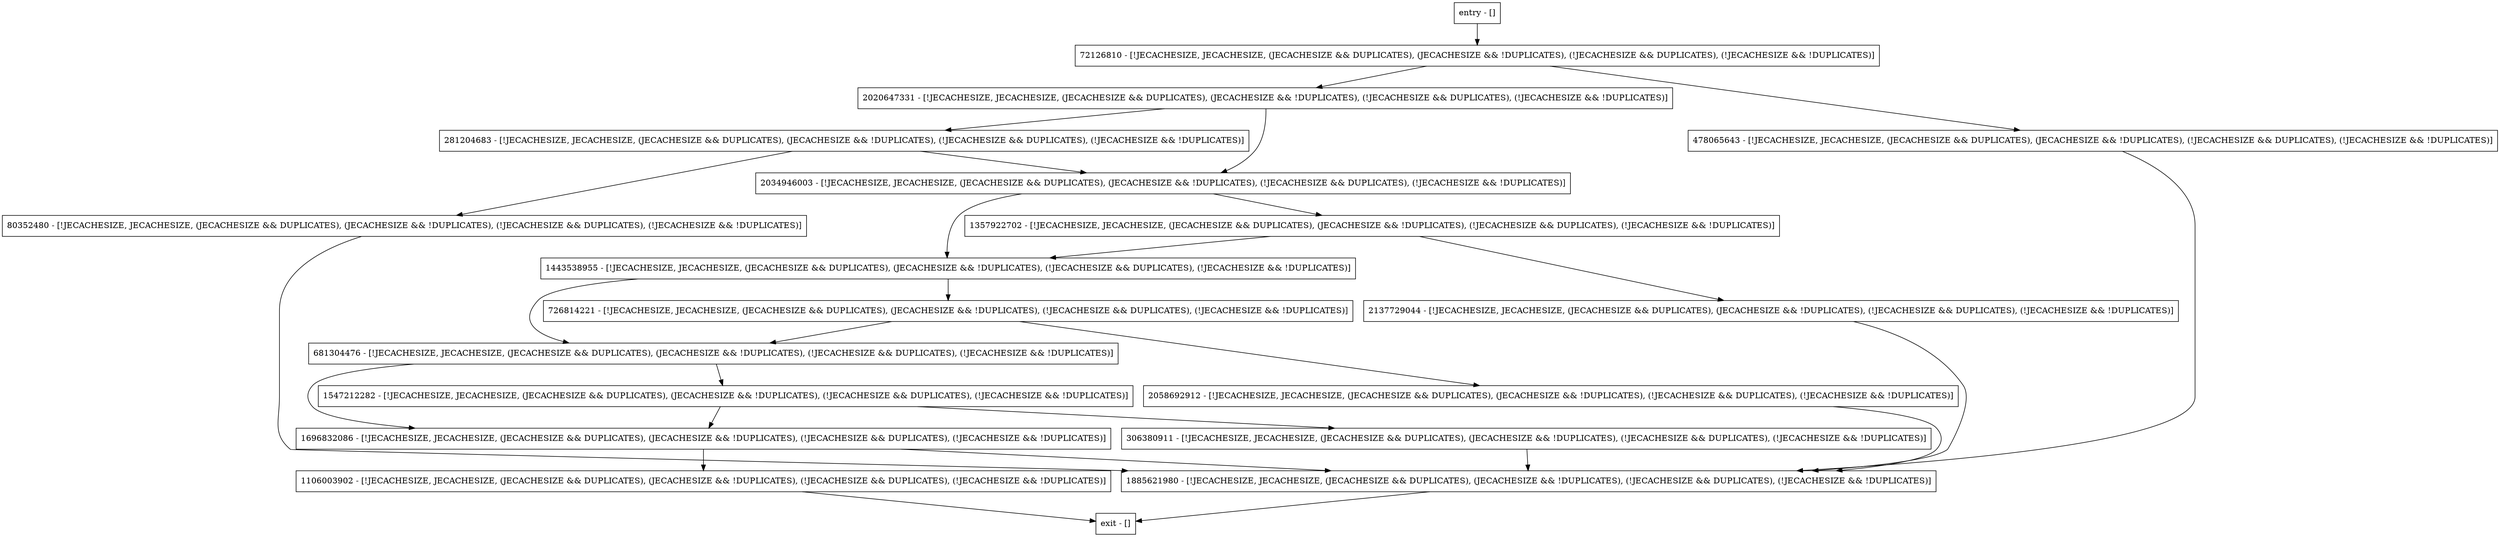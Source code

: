 digraph updatesProhibitedException {
node [shape=record];
80352480 [label="80352480 - [!JECACHESIZE, JECACHESIZE, (JECACHESIZE && DUPLICATES), (JECACHESIZE && !DUPLICATES), (!JECACHESIZE && DUPLICATES), (!JECACHESIZE && !DUPLICATES)]"];
2058692912 [label="2058692912 - [!JECACHESIZE, JECACHESIZE, (JECACHESIZE && DUPLICATES), (JECACHESIZE && !DUPLICATES), (!JECACHESIZE && DUPLICATES), (!JECACHESIZE && !DUPLICATES)]"];
478065643 [label="478065643 - [!JECACHESIZE, JECACHESIZE, (JECACHESIZE && DUPLICATES), (JECACHESIZE && !DUPLICATES), (!JECACHESIZE && DUPLICATES), (!JECACHESIZE && !DUPLICATES)]"];
281204683 [label="281204683 - [!JECACHESIZE, JECACHESIZE, (JECACHESIZE && DUPLICATES), (JECACHESIZE && !DUPLICATES), (!JECACHESIZE && DUPLICATES), (!JECACHESIZE && !DUPLICATES)]"];
1357922702 [label="1357922702 - [!JECACHESIZE, JECACHESIZE, (JECACHESIZE && DUPLICATES), (JECACHESIZE && !DUPLICATES), (!JECACHESIZE && DUPLICATES), (!JECACHESIZE && !DUPLICATES)]"];
1443538955 [label="1443538955 - [!JECACHESIZE, JECACHESIZE, (JECACHESIZE && DUPLICATES), (JECACHESIZE && !DUPLICATES), (!JECACHESIZE && DUPLICATES), (!JECACHESIZE && !DUPLICATES)]"];
726814221 [label="726814221 - [!JECACHESIZE, JECACHESIZE, (JECACHESIZE && DUPLICATES), (JECACHESIZE && !DUPLICATES), (!JECACHESIZE && DUPLICATES), (!JECACHESIZE && !DUPLICATES)]"];
1547212282 [label="1547212282 - [!JECACHESIZE, JECACHESIZE, (JECACHESIZE && DUPLICATES), (JECACHESIZE && !DUPLICATES), (!JECACHESIZE && DUPLICATES), (!JECACHESIZE && !DUPLICATES)]"];
2137729044 [label="2137729044 - [!JECACHESIZE, JECACHESIZE, (JECACHESIZE && DUPLICATES), (JECACHESIZE && !DUPLICATES), (!JECACHESIZE && DUPLICATES), (!JECACHESIZE && !DUPLICATES)]"];
681304476 [label="681304476 - [!JECACHESIZE, JECACHESIZE, (JECACHESIZE && DUPLICATES), (JECACHESIZE && !DUPLICATES), (!JECACHESIZE && DUPLICATES), (!JECACHESIZE && !DUPLICATES)]"];
1885621980 [label="1885621980 - [!JECACHESIZE, JECACHESIZE, (JECACHESIZE && DUPLICATES), (JECACHESIZE && !DUPLICATES), (!JECACHESIZE && DUPLICATES), (!JECACHESIZE && !DUPLICATES)]"];
2034946003 [label="2034946003 - [!JECACHESIZE, JECACHESIZE, (JECACHESIZE && DUPLICATES), (JECACHESIZE && !DUPLICATES), (!JECACHESIZE && DUPLICATES), (!JECACHESIZE && !DUPLICATES)]"];
entry [label="entry - []"];
exit [label="exit - []"];
72126810 [label="72126810 - [!JECACHESIZE, JECACHESIZE, (JECACHESIZE && DUPLICATES), (JECACHESIZE && !DUPLICATES), (!JECACHESIZE && DUPLICATES), (!JECACHESIZE && !DUPLICATES)]"];
306380911 [label="306380911 - [!JECACHESIZE, JECACHESIZE, (JECACHESIZE && DUPLICATES), (JECACHESIZE && !DUPLICATES), (!JECACHESIZE && DUPLICATES), (!JECACHESIZE && !DUPLICATES)]"];
2020647331 [label="2020647331 - [!JECACHESIZE, JECACHESIZE, (JECACHESIZE && DUPLICATES), (JECACHESIZE && !DUPLICATES), (!JECACHESIZE && DUPLICATES), (!JECACHESIZE && !DUPLICATES)]"];
1106003902 [label="1106003902 - [!JECACHESIZE, JECACHESIZE, (JECACHESIZE && DUPLICATES), (JECACHESIZE && !DUPLICATES), (!JECACHESIZE && DUPLICATES), (!JECACHESIZE && !DUPLICATES)]"];
1696832086 [label="1696832086 - [!JECACHESIZE, JECACHESIZE, (JECACHESIZE && DUPLICATES), (JECACHESIZE && !DUPLICATES), (!JECACHESIZE && DUPLICATES), (!JECACHESIZE && !DUPLICATES)]"];
entry;
exit;
80352480 -> 1885621980;
2058692912 -> 1885621980;
478065643 -> 1885621980;
281204683 -> 2034946003;
281204683 -> 80352480;
1357922702 -> 1443538955;
1357922702 -> 2137729044;
1443538955 -> 726814221;
1443538955 -> 681304476;
726814221 -> 2058692912;
726814221 -> 681304476;
1547212282 -> 306380911;
1547212282 -> 1696832086;
2137729044 -> 1885621980;
681304476 -> 1547212282;
681304476 -> 1696832086;
1885621980 -> exit;
2034946003 -> 1357922702;
2034946003 -> 1443538955;
entry -> 72126810;
72126810 -> 478065643;
72126810 -> 2020647331;
306380911 -> 1885621980;
2020647331 -> 2034946003;
2020647331 -> 281204683;
1106003902 -> exit;
1696832086 -> 1885621980;
1696832086 -> 1106003902;
}
